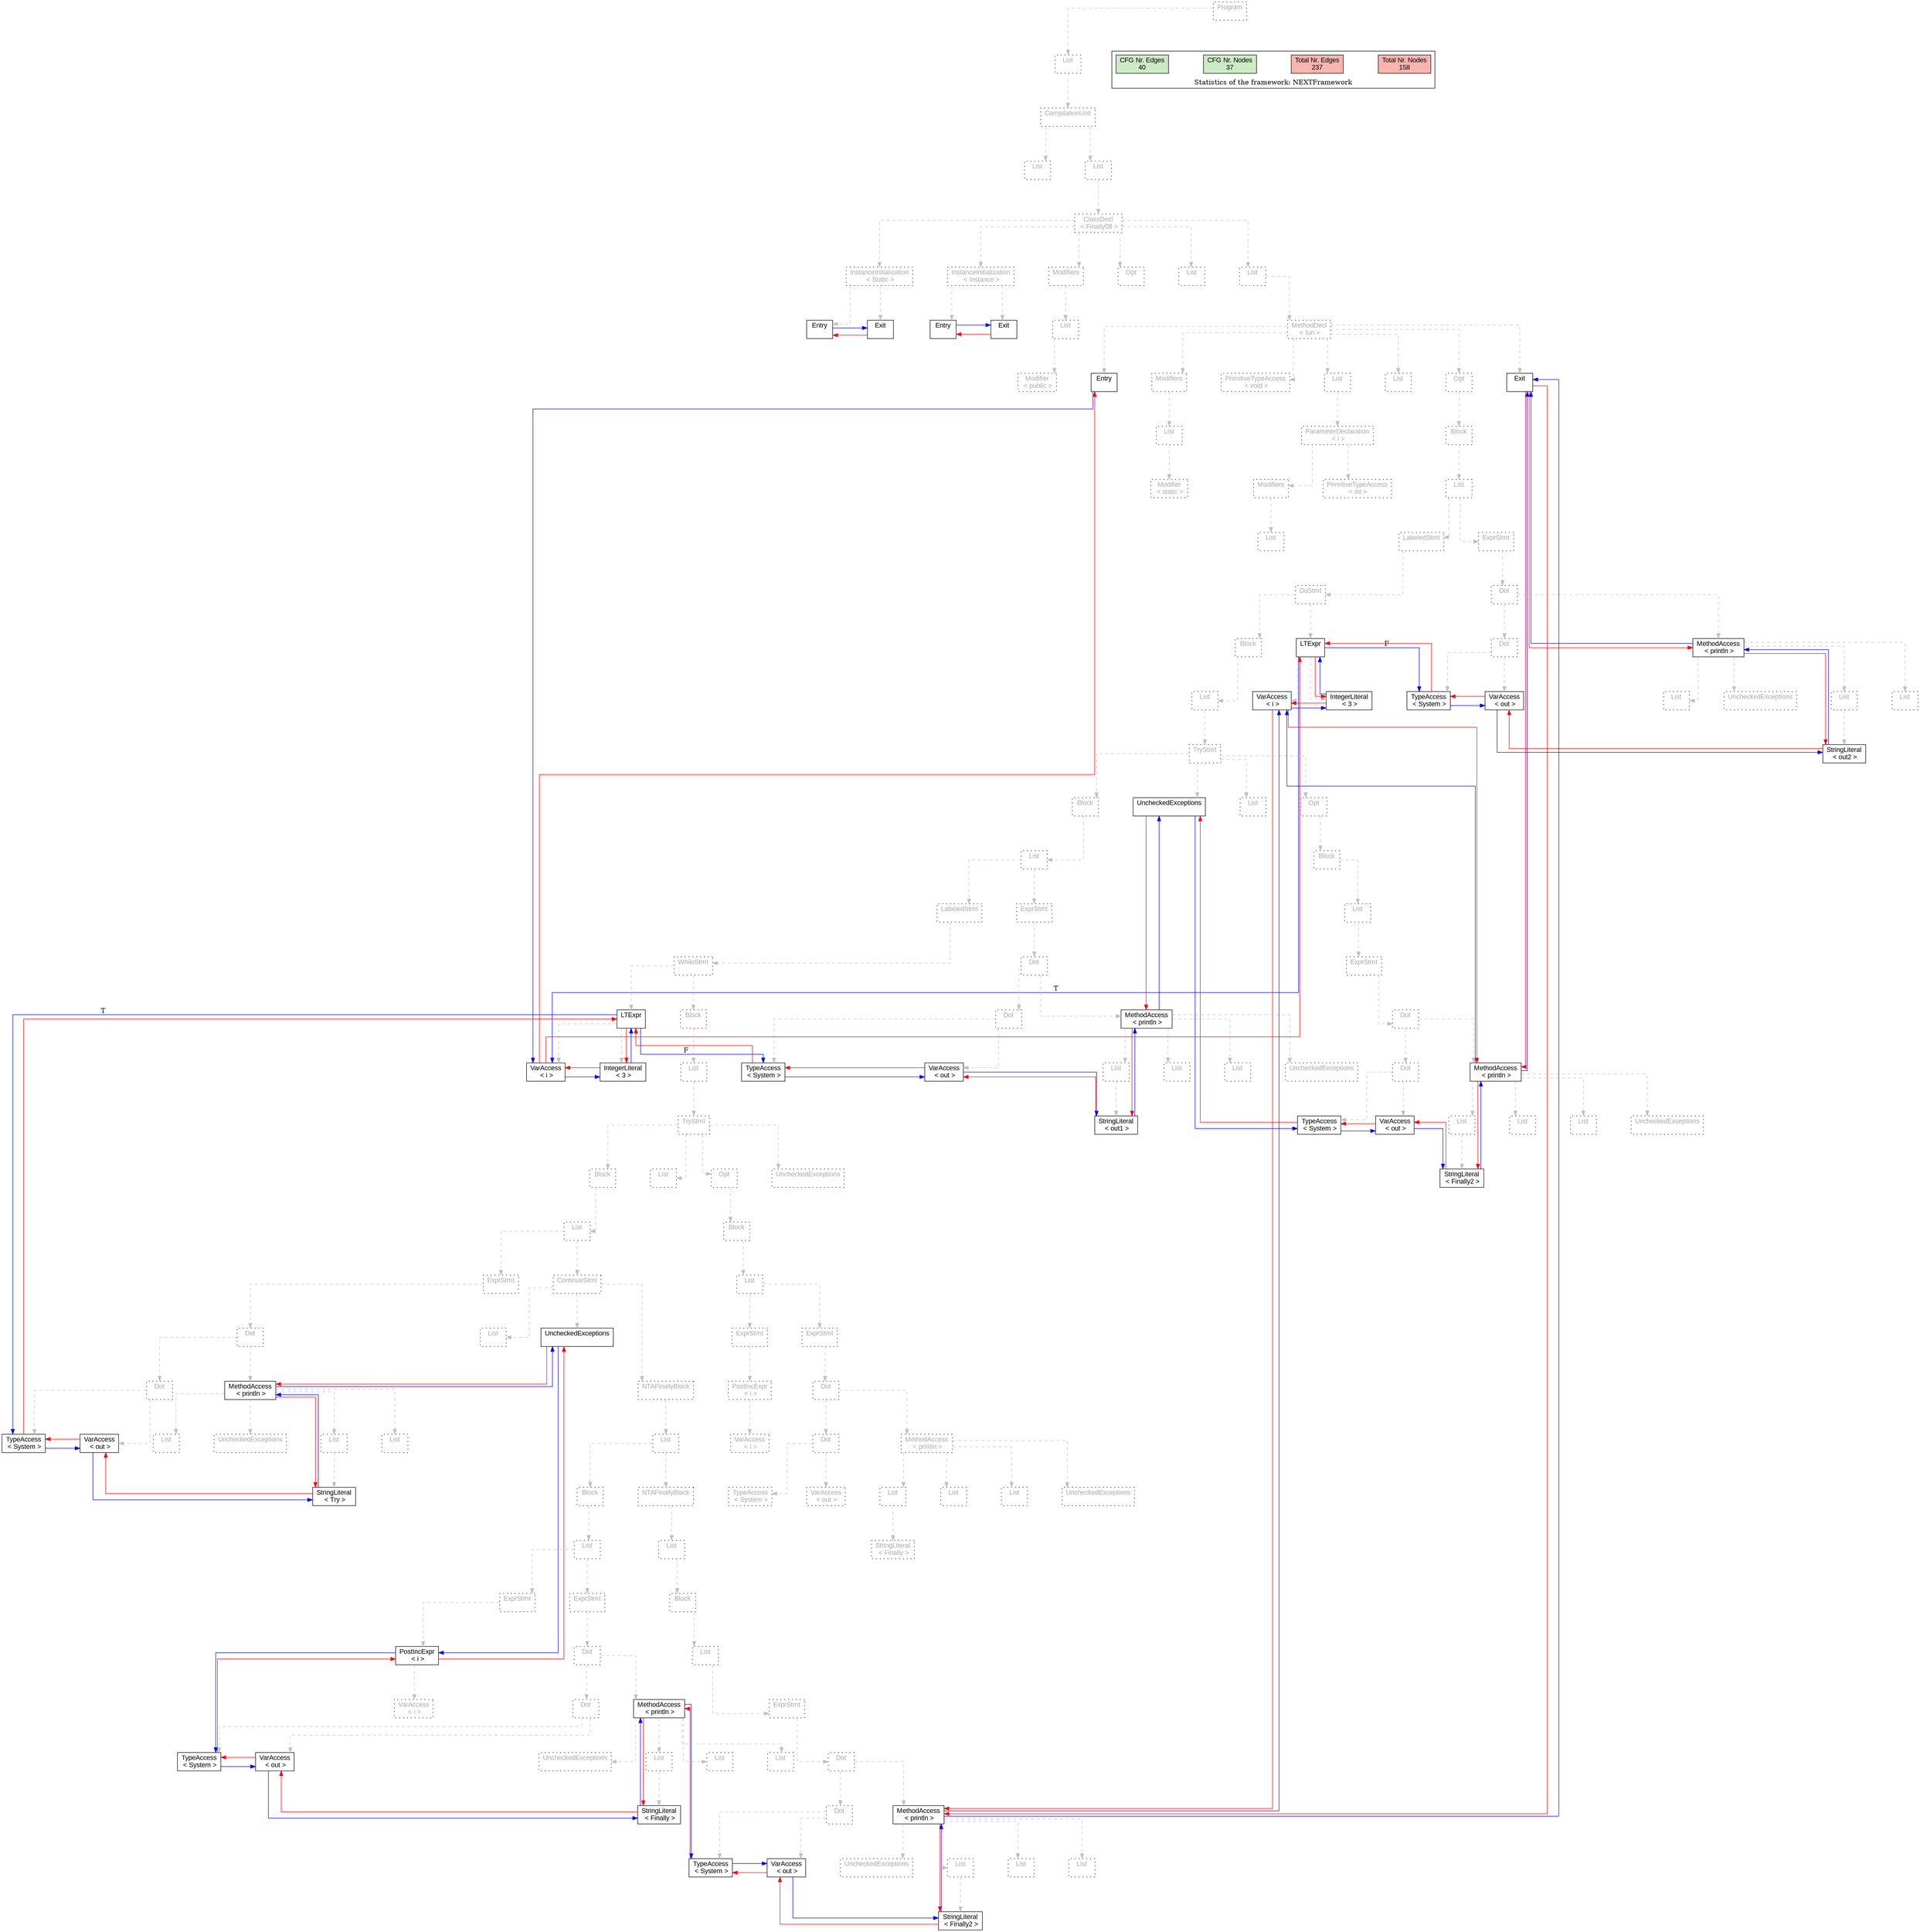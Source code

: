 digraph G {
graph [splines=ortho, nodesep="1", ranksep="1"]
node [shape=rect, fontname=Arial];
{ rank = same; "Program[0]"}
{ rank = same; "List[1]"}
{ rank = same; "CompilationUnit[2]"}
{ rank = same; "List[3]"; "List[4]"}
{ rank = same; "ClassDecl[5]"}
{ rank = same; "Modifiers[22]"; "Opt[25]"; "List[26]"; "List[27]"; "InstanceInitialization[6]"; "InstanceInitialization[14]"}
{ rank = same; "List[23]"; "MethodDecl[28]"; "Entry[7]"; "Exit[8]"; "Entry[15]"; "Exit[16]"}
{ rank = same; "Modifier[24]"; "Entry[29]"; "Modifiers[30]"; "PrimitiveTypeAccess[33]"; "List[34]"; "List[39]"; "Opt[40]"; "Exit[41]"}
{ rank = same; "List[31]"; "ParameterDeclaration[35]"; "Block[41]"}
{ rank = same; "Modifier[32]"; "Modifiers[36]"; "PrimitiveTypeAccess[38]"; "List[42]"}
{ rank = same; "List[37]"; "LabeledStmt[43]"; "ExprStmt[156]"}
{ rank = same; "DoStmt[44]"; "Dot[157]"}
{ rank = same; "Block[45]"; "LTExpr[153]"; "Dot[158]"; "MethodAccess[161]"}
{ rank = same; "List[46]"; "VarAccess[154]"; "IntegerLiteral[155]"; "TypeAccess[159]"; "VarAccess[160]"; "List[163]"; "List[165]"; "List[166]"; "UncheckedExceptions[162]"}
{ rank = same; "TryStmt[47]"; "StringLiteral[164]"}
{ rank = same; "Block[48]"; "List[137]"; "Opt[138]"; "UncheckedExceptions[152]"}
{ rank = same; "LabeledStmt[50]"; "ExprStmt[126]"; "List[140]"}
{ rank = same; "List[49]"; "Block[139]"}
{ rank = same; "LTExpr[52]"; "Block[55]"; "Dot[128]"; "MethodAccess[131]"; "Dot[142]"}
{ rank = same; "WhileStmt[51]"; "Dot[127]"; "ExprStmt[141]"}
{ rank = same; "TryStmt[57]"; "StringLiteral[134]"; "TypeAccess[144]"; "VarAccess[145]"; "List[148]"; "List[150]"; "List[151]"; "UncheckedExceptions[147]"}
{ rank = same; "VarAccess[53]"; "IntegerLiteral[54]"; "List[56]"; "TypeAccess[129]"; "VarAccess[130]"; "List[133]"; "List[135]"; "List[136]"; "UncheckedExceptions[132]"; "Dot[143]"; "MethodAccess[146]"}
{ rank = same; "List[59]"; "Block[109]"}
{ rank = same; "Block[58]"; "List[107]"; "Opt[108]"; "UncheckedExceptions[125]"; "StringLiteral[149]"}
{ rank = same; "Dot[61]"; "List[106]"; "UncheckedExceptions[72]"; "ExprStmt[111]"; "ExprStmt[114]"}
{ rank = same; "ExprStmt[60]"; "ContinueStmt[71]"; "List[110]"}
{ rank = same; "TypeAccess[63]"; "VarAccess[64]"; "List[67]"; "List[69]"; "List[70]"; "UncheckedExceptions[66]"; "List[74]"; "VarAccess[113]"; "Dot[116]"; "MethodAccess[119]"}
{ rank = same; "Dot[62]"; "MethodAccess[65]"; "NTAFinallyBlock[73]"; "PostIncExpr[112]"; "Dot[115]"}
{ rank = same; "List[76]"; "List[92]"; "StringLiteral[122]"}
{ rank = same; "StringLiteral[68]"; "Block[75]"; "NTAFinallyBlock[91]"; "TypeAccess[117]"; "VarAccess[118]"; "List[121]"; "List[123]"; "List[124]"; "UncheckedExceptions[120]"}
{ rank = same; "PostIncExpr[78]"; "Dot[81]"; "List[94]"}
{ rank = same; "ExprStmt[77]"; "ExprStmt[80]"; "Block[93]"}
{ rank = same; "StringLiteral[88]"; "Dot[97]"; "MethodAccess[100]"}
{ rank = same; "TypeAccess[98]"; "VarAccess[99]"; "List[102]"; "List[104]"; "List[105]"; "UncheckedExceptions[101]"}
{ rank = same; "VarAccess[79]"; "Dot[82]"; "MethodAccess[85]"; "ExprStmt[95]"}
{ rank = same; "TypeAccess[83]"; "VarAccess[84]"; "List[87]"; "List[89]"; "List[90]"; "UncheckedExceptions[86]"; "Dot[96]"}
{ rank = same; "StringLiteral[103]"}
"Program[0]" [label="Program\n ", style= dotted   fillcolor="#eeeeee" fontcolor="#aaaaaa"  ]
"List[1]" [label="List\n ", style= dotted   fillcolor="#eeeeee" fontcolor="#aaaaaa"  ]
"CompilationUnit[2]" [label="CompilationUnit\n ", style= dotted   fillcolor="#eeeeee" fontcolor="#aaaaaa"  ]
"List[3]" [label="List\n ", style= dotted   fillcolor="#eeeeee" fontcolor="#aaaaaa"  ]
"List[4]" [label="List\n ", style= dotted   fillcolor="#eeeeee" fontcolor="#aaaaaa"  ]
"ClassDecl[5]" [label="ClassDecl\n < Finally08 >", style= dotted   fillcolor="#eeeeee" fontcolor="#aaaaaa"  ]
"Modifiers[22]" [label="Modifiers\n ", style= dotted   fillcolor="#eeeeee" fontcolor="#aaaaaa"  ]
"List[23]" [label="List\n ", style= dotted   fillcolor="#eeeeee" fontcolor="#aaaaaa"  ]
"Modifier[24]" [label="Modifier\n < public >", style= dotted   fillcolor="#eeeeee" fontcolor="#aaaaaa"  ]
"Opt[25]" [label="Opt\n ", style= dotted   fillcolor="#eeeeee" fontcolor="#aaaaaa"  ]
"List[26]" [label="List\n ", style= dotted   fillcolor="#eeeeee" fontcolor="#aaaaaa"  ]
"List[27]" [label="List\n ", style= dotted   fillcolor="#eeeeee" fontcolor="#aaaaaa"  ]
"MethodDecl[28]" [label="MethodDecl\n < fun >", style= dotted   fillcolor="#eeeeee" fontcolor="#aaaaaa"  ]
"Entry[29]" [label="Entry\n ", fillcolor=white   style=filled  ]
"Modifiers[30]" [label="Modifiers\n ", style= dotted   fillcolor="#eeeeee" fontcolor="#aaaaaa"  ]
"List[31]" [label="List\n ", style= dotted   fillcolor="#eeeeee" fontcolor="#aaaaaa"  ]
"Modifier[32]" [label="Modifier\n < static >", style= dotted   fillcolor="#eeeeee" fontcolor="#aaaaaa"  ]
"PrimitiveTypeAccess[33]" [label="PrimitiveTypeAccess\n < void >", style= dotted   fillcolor="#eeeeee" fontcolor="#aaaaaa"  ]
"List[34]" [label="List\n ", style= dotted   fillcolor="#eeeeee" fontcolor="#aaaaaa"  ]
"ParameterDeclaration[35]" [label="ParameterDeclaration\n < i >", style= dotted   fillcolor="#eeeeee" fontcolor="#aaaaaa"  ]
"Modifiers[36]" [label="Modifiers\n ", style= dotted   fillcolor="#eeeeee" fontcolor="#aaaaaa"  ]
"List[37]" [label="List\n ", style= dotted   fillcolor="#eeeeee" fontcolor="#aaaaaa"  ]
"PrimitiveTypeAccess[38]" [label="PrimitiveTypeAccess\n < int >", style= dotted   fillcolor="#eeeeee" fontcolor="#aaaaaa"  ]
"List[39]" [label="List\n ", style= dotted   fillcolor="#eeeeee" fontcolor="#aaaaaa"  ]
"Opt[40]" [label="Opt\n ", style= dotted   fillcolor="#eeeeee" fontcolor="#aaaaaa"  ]
"Block[41]" [label="Block\n ", style= dotted   fillcolor="#eeeeee" fontcolor="#aaaaaa"  ]
"List[42]" [label="List\n ", style= dotted   fillcolor="#eeeeee" fontcolor="#aaaaaa"  ]
"LabeledStmt[43]" [label="LabeledStmt\n ", style= dotted   fillcolor="#eeeeee" fontcolor="#aaaaaa"  ]
"DoStmt[44]" [label="DoStmt\n ", style= dotted   fillcolor="#eeeeee" fontcolor="#aaaaaa"  ]
"Block[45]" [label="Block\n ", style= dotted   fillcolor="#eeeeee" fontcolor="#aaaaaa"  ]
"List[46]" [label="List\n ", style= dotted   fillcolor="#eeeeee" fontcolor="#aaaaaa"  ]
"TryStmt[47]" [label="TryStmt\n ", style= dotted   fillcolor="#eeeeee" fontcolor="#aaaaaa"  ]
"Block[48]" [label="Block\n ", style= dotted   fillcolor="#eeeeee" fontcolor="#aaaaaa"  ]
"List[49]" [label="List\n ", style= dotted   fillcolor="#eeeeee" fontcolor="#aaaaaa"  ]
"LabeledStmt[50]" [label="LabeledStmt\n ", style= dotted   fillcolor="#eeeeee" fontcolor="#aaaaaa"  ]
"WhileStmt[51]" [label="WhileStmt\n ", style= dotted   fillcolor="#eeeeee" fontcolor="#aaaaaa"  ]
"LTExpr[52]" [label="LTExpr\n ", fillcolor=white   style=filled  ]
"VarAccess[53]" [label="VarAccess\n < i >", fillcolor=white   style=filled  ]
"IntegerLiteral[54]" [label="IntegerLiteral\n < 3 >", fillcolor=white   style=filled  ]
"Block[55]" [label="Block\n ", style= dotted   fillcolor="#eeeeee" fontcolor="#aaaaaa"  ]
"List[56]" [label="List\n ", style= dotted   fillcolor="#eeeeee" fontcolor="#aaaaaa"  ]
"TryStmt[57]" [label="TryStmt\n ", style= dotted   fillcolor="#eeeeee" fontcolor="#aaaaaa"  ]
"Block[58]" [label="Block\n ", style= dotted   fillcolor="#eeeeee" fontcolor="#aaaaaa"  ]
"List[59]" [label="List\n ", style= dotted   fillcolor="#eeeeee" fontcolor="#aaaaaa"  ]
"ExprStmt[60]" [label="ExprStmt\n ", style= dotted   fillcolor="#eeeeee" fontcolor="#aaaaaa"  ]
"Dot[61]" [label="Dot\n ", style= dotted   fillcolor="#eeeeee" fontcolor="#aaaaaa"  ]
"Dot[62]" [label="Dot\n ", style= dotted   fillcolor="#eeeeee" fontcolor="#aaaaaa"  ]
"TypeAccess[63]" [label="TypeAccess\n < System >", fillcolor=white   style=filled  ]
"VarAccess[64]" [label="VarAccess\n < out >", fillcolor=white   style=filled  ]
"MethodAccess[65]" [label="MethodAccess\n < println >", fillcolor=white   style=filled  ]
"List[67]" [label="List\n ", style= dotted   fillcolor="#eeeeee" fontcolor="#aaaaaa"  ]
"StringLiteral[68]" [label="StringLiteral\n < Try >", fillcolor=white   style=filled  ]
"List[69]" [label="List\n ", style= dotted   fillcolor="#eeeeee" fontcolor="#aaaaaa"  ]
"List[70]" [label="List\n ", style= dotted   fillcolor="#eeeeee" fontcolor="#aaaaaa"  ]
"UncheckedExceptions[66]" [label="UncheckedExceptions\n ", style= dotted   fillcolor="#eeeeee" fontcolor="#aaaaaa"  ]
"ContinueStmt[71]" [label="ContinueStmt\n ", style= dotted   fillcolor="#eeeeee" fontcolor="#aaaaaa"  ]
"NTAFinallyBlock[73]" [label="NTAFinallyBlock\n ", style= dotted   fillcolor="#eeeeee" fontcolor="#aaaaaa"  ]
"List[74]" [label="List\n ", style= dotted   fillcolor="#eeeeee" fontcolor="#aaaaaa"  ]
"Block[75]" [label="Block\n ", style= dotted   fillcolor="#eeeeee" fontcolor="#aaaaaa"  ]
"List[76]" [label="List\n ", style= dotted   fillcolor="#eeeeee" fontcolor="#aaaaaa"  ]
"ExprStmt[77]" [label="ExprStmt\n ", style= dotted   fillcolor="#eeeeee" fontcolor="#aaaaaa"  ]
"PostIncExpr[78]" [label="PostIncExpr\n < i >", fillcolor=white   style=filled  ]
"VarAccess[79]" [label="VarAccess\n < i >", style= dotted   fillcolor="#eeeeee" fontcolor="#aaaaaa"  ]
"ExprStmt[80]" [label="ExprStmt\n ", style= dotted   fillcolor="#eeeeee" fontcolor="#aaaaaa"  ]
"Dot[81]" [label="Dot\n ", style= dotted   fillcolor="#eeeeee" fontcolor="#aaaaaa"  ]
"Dot[82]" [label="Dot\n ", style= dotted   fillcolor="#eeeeee" fontcolor="#aaaaaa"  ]
"TypeAccess[83]" [label="TypeAccess\n < System >", fillcolor=white   style=filled  ]
"VarAccess[84]" [label="VarAccess\n < out >", fillcolor=white   style=filled  ]
"MethodAccess[85]" [label="MethodAccess\n < println >", fillcolor=white   style=filled  ]
"List[87]" [label="List\n ", style= dotted   fillcolor="#eeeeee" fontcolor="#aaaaaa"  ]
"StringLiteral[88]" [label="StringLiteral\n < Finally >", fillcolor=white   style=filled  ]
"List[89]" [label="List\n ", style= dotted   fillcolor="#eeeeee" fontcolor="#aaaaaa"  ]
"List[90]" [label="List\n ", style= dotted   fillcolor="#eeeeee" fontcolor="#aaaaaa"  ]
"UncheckedExceptions[86]" [label="UncheckedExceptions\n ", style= dotted   fillcolor="#eeeeee" fontcolor="#aaaaaa"  ]
"NTAFinallyBlock[91]" [label="NTAFinallyBlock\n ", style= dotted   fillcolor="#eeeeee" fontcolor="#aaaaaa"  ]
"List[92]" [label="List\n ", style= dotted   fillcolor="#eeeeee" fontcolor="#aaaaaa"  ]
"Block[93]" [label="Block\n ", style= dotted   fillcolor="#eeeeee" fontcolor="#aaaaaa"  ]
"List[94]" [label="List\n ", style= dotted   fillcolor="#eeeeee" fontcolor="#aaaaaa"  ]
"ExprStmt[95]" [label="ExprStmt\n ", style= dotted   fillcolor="#eeeeee" fontcolor="#aaaaaa"  ]
"Dot[96]" [label="Dot\n ", style= dotted   fillcolor="#eeeeee" fontcolor="#aaaaaa"  ]
"Dot[97]" [label="Dot\n ", style= dotted   fillcolor="#eeeeee" fontcolor="#aaaaaa"  ]
"TypeAccess[98]" [label="TypeAccess\n < System >", fillcolor=white   style=filled  ]
"VarAccess[99]" [label="VarAccess\n < out >", fillcolor=white   style=filled  ]
"MethodAccess[100]" [label="MethodAccess\n < println >", fillcolor=white   style=filled  ]
"List[102]" [label="List\n ", style= dotted   fillcolor="#eeeeee" fontcolor="#aaaaaa"  ]
"StringLiteral[103]" [label="StringLiteral\n < Finally2 >", fillcolor=white   style=filled  ]
"List[104]" [label="List\n ", style= dotted   fillcolor="#eeeeee" fontcolor="#aaaaaa"  ]
"List[105]" [label="List\n ", style= dotted   fillcolor="#eeeeee" fontcolor="#aaaaaa"  ]
"UncheckedExceptions[101]" [label="UncheckedExceptions\n ", style= dotted   fillcolor="#eeeeee" fontcolor="#aaaaaa"  ]
"List[106]" [label="List\n ", style= dotted   fillcolor="#eeeeee" fontcolor="#aaaaaa"  ]
"UncheckedExceptions[72]" [label="UncheckedExceptions\n ", fillcolor=white   style=filled  ]
"List[107]" [label="List\n ", style= dotted   fillcolor="#eeeeee" fontcolor="#aaaaaa"  ]
"Opt[108]" [label="Opt\n ", style= dotted   fillcolor="#eeeeee" fontcolor="#aaaaaa"  ]
"Block[109]" [label="Block\n ", style= dotted   fillcolor="#eeeeee" fontcolor="#aaaaaa"  ]
"List[110]" [label="List\n ", style= dotted   fillcolor="#eeeeee" fontcolor="#aaaaaa"  ]
"ExprStmt[111]" [label="ExprStmt\n ", style= dotted   fillcolor="#eeeeee" fontcolor="#aaaaaa"  ]
"PostIncExpr[112]" [label="PostIncExpr\n < i >", style= dotted   fillcolor="#eeeeee" fontcolor="#aaaaaa"  ]
"VarAccess[113]" [label="VarAccess\n < i >", style= dotted   fillcolor="#eeeeee" fontcolor="#aaaaaa"  ]
"ExprStmt[114]" [label="ExprStmt\n ", style= dotted   fillcolor="#eeeeee" fontcolor="#aaaaaa"  ]
"Dot[115]" [label="Dot\n ", style= dotted   fillcolor="#eeeeee" fontcolor="#aaaaaa"  ]
"Dot[116]" [label="Dot\n ", style= dotted   fillcolor="#eeeeee" fontcolor="#aaaaaa"  ]
"TypeAccess[117]" [label="TypeAccess\n < System >", style= dotted   fillcolor="#eeeeee" fontcolor="#aaaaaa"  ]
"VarAccess[118]" [label="VarAccess\n < out >", style= dotted   fillcolor="#eeeeee" fontcolor="#aaaaaa"  ]
"MethodAccess[119]" [label="MethodAccess\n < println >", style= dotted   fillcolor="#eeeeee" fontcolor="#aaaaaa"  ]
"List[121]" [label="List\n ", style= dotted   fillcolor="#eeeeee" fontcolor="#aaaaaa"  ]
"StringLiteral[122]" [label="StringLiteral\n < Finally >", style= dotted   fillcolor="#eeeeee" fontcolor="#aaaaaa"  ]
"List[123]" [label="List\n ", style= dotted   fillcolor="#eeeeee" fontcolor="#aaaaaa"  ]
"List[124]" [label="List\n ", style= dotted   fillcolor="#eeeeee" fontcolor="#aaaaaa"  ]
"UncheckedExceptions[120]" [label="UncheckedExceptions\n ", style= dotted   fillcolor="#eeeeee" fontcolor="#aaaaaa"  ]
"UncheckedExceptions[125]" [label="UncheckedExceptions\n ", style= dotted   fillcolor="#eeeeee" fontcolor="#aaaaaa"  ]
"ExprStmt[126]" [label="ExprStmt\n ", style= dotted   fillcolor="#eeeeee" fontcolor="#aaaaaa"  ]
"Dot[127]" [label="Dot\n ", style= dotted   fillcolor="#eeeeee" fontcolor="#aaaaaa"  ]
"Dot[128]" [label="Dot\n ", style= dotted   fillcolor="#eeeeee" fontcolor="#aaaaaa"  ]
"TypeAccess[129]" [label="TypeAccess\n < System >", fillcolor=white   style=filled  ]
"VarAccess[130]" [label="VarAccess\n < out >", fillcolor=white   style=filled  ]
"MethodAccess[131]" [label="MethodAccess\n < println >", fillcolor=white   style=filled  ]
"List[133]" [label="List\n ", style= dotted   fillcolor="#eeeeee" fontcolor="#aaaaaa"  ]
"StringLiteral[134]" [label="StringLiteral\n < out1 >", fillcolor=white   style=filled  ]
"List[135]" [label="List\n ", style= dotted   fillcolor="#eeeeee" fontcolor="#aaaaaa"  ]
"List[136]" [label="List\n ", style= dotted   fillcolor="#eeeeee" fontcolor="#aaaaaa"  ]
"UncheckedExceptions[132]" [label="UncheckedExceptions\n ", style= dotted   fillcolor="#eeeeee" fontcolor="#aaaaaa"  ]
"List[137]" [label="List\n ", style= dotted   fillcolor="#eeeeee" fontcolor="#aaaaaa"  ]
"Opt[138]" [label="Opt\n ", style= dotted   fillcolor="#eeeeee" fontcolor="#aaaaaa"  ]
"Block[139]" [label="Block\n ", style= dotted   fillcolor="#eeeeee" fontcolor="#aaaaaa"  ]
"List[140]" [label="List\n ", style= dotted   fillcolor="#eeeeee" fontcolor="#aaaaaa"  ]
"ExprStmt[141]" [label="ExprStmt\n ", style= dotted   fillcolor="#eeeeee" fontcolor="#aaaaaa"  ]
"Dot[142]" [label="Dot\n ", style= dotted   fillcolor="#eeeeee" fontcolor="#aaaaaa"  ]
"Dot[143]" [label="Dot\n ", style= dotted   fillcolor="#eeeeee" fontcolor="#aaaaaa"  ]
"TypeAccess[144]" [label="TypeAccess\n < System >", fillcolor=white   style=filled  ]
"VarAccess[145]" [label="VarAccess\n < out >", fillcolor=white   style=filled  ]
"MethodAccess[146]" [label="MethodAccess\n < println >", fillcolor=white   style=filled  ]
"List[148]" [label="List\n ", style= dotted   fillcolor="#eeeeee" fontcolor="#aaaaaa"  ]
"StringLiteral[149]" [label="StringLiteral\n < Finally2 >", fillcolor=white   style=filled  ]
"List[150]" [label="List\n ", style= dotted   fillcolor="#eeeeee" fontcolor="#aaaaaa"  ]
"List[151]" [label="List\n ", style= dotted   fillcolor="#eeeeee" fontcolor="#aaaaaa"  ]
"UncheckedExceptions[147]" [label="UncheckedExceptions\n ", style= dotted   fillcolor="#eeeeee" fontcolor="#aaaaaa"  ]
"UncheckedExceptions[152]" [label="UncheckedExceptions\n ", fillcolor=white   style=filled  ]
"LTExpr[153]" [label="LTExpr\n ", fillcolor=white   style=filled  ]
"VarAccess[154]" [label="VarAccess\n < i >", fillcolor=white   style=filled  ]
"IntegerLiteral[155]" [label="IntegerLiteral\n < 3 >", fillcolor=white   style=filled  ]
"ExprStmt[156]" [label="ExprStmt\n ", style= dotted   fillcolor="#eeeeee" fontcolor="#aaaaaa"  ]
"Dot[157]" [label="Dot\n ", style= dotted   fillcolor="#eeeeee" fontcolor="#aaaaaa"  ]
"Dot[158]" [label="Dot\n ", style= dotted   fillcolor="#eeeeee" fontcolor="#aaaaaa"  ]
"TypeAccess[159]" [label="TypeAccess\n < System >", fillcolor=white   style=filled  ]
"VarAccess[160]" [label="VarAccess\n < out >", fillcolor=white   style=filled  ]
"MethodAccess[161]" [label="MethodAccess\n < println >", fillcolor=white   style=filled  ]
"List[163]" [label="List\n ", style= dotted   fillcolor="#eeeeee" fontcolor="#aaaaaa"  ]
"StringLiteral[164]" [label="StringLiteral\n < out2 >", fillcolor=white   style=filled  ]
"List[165]" [label="List\n ", style= dotted   fillcolor="#eeeeee" fontcolor="#aaaaaa"  ]
"List[166]" [label="List\n ", style= dotted   fillcolor="#eeeeee" fontcolor="#aaaaaa"  ]
"UncheckedExceptions[162]" [label="UncheckedExceptions\n ", style= dotted   fillcolor="#eeeeee" fontcolor="#aaaaaa"  ]
"Exit[41]" [label="Exit\n ", fillcolor=white   style=filled  ]
"InstanceInitialization[6]" [label="InstanceInitialization\n < Instance >", style= dotted   fillcolor="#eeeeee" fontcolor="#aaaaaa"  ]
"Entry[7]" [label="Entry\n ", fillcolor=white   style=filled  ]
"Exit[8]" [label="Exit\n ", fillcolor=white   style=filled  ]
"InstanceInitialization[14]" [label="InstanceInitialization\n < Static >", style= dotted   fillcolor="#eeeeee" fontcolor="#aaaaaa"  ]
"Entry[15]" [label="Entry\n ", fillcolor=white   style=filled  ]
"Exit[16]" [label="Exit\n ", fillcolor=white   style=filled  ]
"CompilationUnit[2]" -> "List[3]" [style=dashed, color=gray]
"List[23]" -> "Modifier[24]" [style=dashed, color=gray]
"Modifiers[22]" -> "List[23]" [style=dashed, color=gray]
"ClassDecl[5]" -> "Modifiers[22]" [style=dashed, color=gray]
"ClassDecl[5]" -> "Opt[25]" [style=dashed, color=gray]
"ClassDecl[5]" -> "List[26]" [style=dashed, color=gray]
"MethodDecl[28]" -> "Entry[29]" [style=dashed, color=gray]
"List[31]" -> "Modifier[32]" [style=dashed, color=gray]
"Modifiers[30]" -> "List[31]" [style=dashed, color=gray]
"MethodDecl[28]" -> "Modifiers[30]" [style=dashed, color=gray]
"MethodDecl[28]" -> "PrimitiveTypeAccess[33]" [style=dashed, color=gray]
"Modifiers[36]" -> "List[37]" [style=dashed, color=gray]
"ParameterDeclaration[35]" -> "Modifiers[36]" [style=dashed, color=gray]
"ParameterDeclaration[35]" -> "PrimitiveTypeAccess[38]" [style=dashed, color=gray]
"List[34]" -> "ParameterDeclaration[35]" [style=dashed, color=gray]
"MethodDecl[28]" -> "List[34]" [style=dashed, color=gray]
"MethodDecl[28]" -> "List[39]" [style=dashed, color=gray]
"LTExpr[52]" -> "VarAccess[53]" [style=dashed, color=gray]
"LTExpr[52]" -> "IntegerLiteral[54]" [style=dashed, color=gray]
"WhileStmt[51]" -> "LTExpr[52]" [style=dashed, color=gray]
"Dot[62]" -> "TypeAccess[63]" [style=dashed, color=gray]
"Dot[62]" -> "VarAccess[64]" [style=dashed, color=gray]
"Dot[61]" -> "Dot[62]" [style=dashed, color=gray]
"List[67]" -> "StringLiteral[68]" [style=dashed, color=gray]
"MethodAccess[65]" -> "List[67]" [style=dashed, color=gray]
"MethodAccess[65]" -> "List[69]" [style=dashed, color=gray]
"MethodAccess[65]" -> "List[70]" [style=dashed, color=gray]
"MethodAccess[65]" -> "UncheckedExceptions[66]" [style=dashed, color=gray]
"Dot[61]" -> "MethodAccess[65]" [style=dashed, color=gray]
"ExprStmt[60]" -> "Dot[61]" [style=dashed, color=gray]
"List[59]" -> "ExprStmt[60]" [style=dashed, color=gray]
"PostIncExpr[78]" -> "VarAccess[79]" [style=dashed, color=gray]
"ExprStmt[77]" -> "PostIncExpr[78]" [style=dashed, color=gray]
"List[76]" -> "ExprStmt[77]" [style=dashed, color=gray]
"Dot[82]" -> "TypeAccess[83]" [style=dashed, color=gray]
"Dot[82]" -> "VarAccess[84]" [style=dashed, color=gray]
"Dot[81]" -> "Dot[82]" [style=dashed, color=gray]
"List[87]" -> "StringLiteral[88]" [style=dashed, color=gray]
"MethodAccess[85]" -> "List[87]" [style=dashed, color=gray]
"MethodAccess[85]" -> "List[89]" [style=dashed, color=gray]
"MethodAccess[85]" -> "List[90]" [style=dashed, color=gray]
"MethodAccess[85]" -> "UncheckedExceptions[86]" [style=dashed, color=gray]
"Dot[81]" -> "MethodAccess[85]" [style=dashed, color=gray]
"ExprStmt[80]" -> "Dot[81]" [style=dashed, color=gray]
"List[76]" -> "ExprStmt[80]" [style=dashed, color=gray]
"Block[75]" -> "List[76]" [style=dashed, color=gray]
"List[74]" -> "Block[75]" [style=dashed, color=gray]
"Dot[97]" -> "TypeAccess[98]" [style=dashed, color=gray]
"Dot[97]" -> "VarAccess[99]" [style=dashed, color=gray]
"Dot[96]" -> "Dot[97]" [style=dashed, color=gray]
"List[102]" -> "StringLiteral[103]" [style=dashed, color=gray]
"MethodAccess[100]" -> "List[102]" [style=dashed, color=gray]
"MethodAccess[100]" -> "List[104]" [style=dashed, color=gray]
"MethodAccess[100]" -> "List[105]" [style=dashed, color=gray]
"MethodAccess[100]" -> "UncheckedExceptions[101]" [style=dashed, color=gray]
"Dot[96]" -> "MethodAccess[100]" [style=dashed, color=gray]
"ExprStmt[95]" -> "Dot[96]" [style=dashed, color=gray]
"List[94]" -> "ExprStmt[95]" [style=dashed, color=gray]
"Block[93]" -> "List[94]" [style=dashed, color=gray]
"List[92]" -> "Block[93]" [style=dashed, color=gray]
"NTAFinallyBlock[91]" -> "List[92]" [style=dashed, color=gray]
"List[74]" -> "NTAFinallyBlock[91]" [style=dashed, color=gray]
"NTAFinallyBlock[73]" -> "List[74]" [style=dashed, color=gray]
"ContinueStmt[71]" -> "NTAFinallyBlock[73]" [style=dashed, color=gray]
"ContinueStmt[71]" -> "List[106]" [style=dashed, color=gray]
"ContinueStmt[71]" -> "UncheckedExceptions[72]" [style=dashed, color=gray]
"List[59]" -> "ContinueStmt[71]" [style=dashed, color=gray]
"Block[58]" -> "List[59]" [style=dashed, color=gray]
"TryStmt[57]" -> "Block[58]" [style=dashed, color=gray]
"TryStmt[57]" -> "List[107]" [style=dashed, color=gray]
"PostIncExpr[112]" -> "VarAccess[113]" [style=dashed, color=gray]
"ExprStmt[111]" -> "PostIncExpr[112]" [style=dashed, color=gray]
"List[110]" -> "ExprStmt[111]" [style=dashed, color=gray]
"Dot[116]" -> "TypeAccess[117]" [style=dashed, color=gray]
"Dot[116]" -> "VarAccess[118]" [style=dashed, color=gray]
"Dot[115]" -> "Dot[116]" [style=dashed, color=gray]
"List[121]" -> "StringLiteral[122]" [style=dashed, color=gray]
"MethodAccess[119]" -> "List[121]" [style=dashed, color=gray]
"MethodAccess[119]" -> "List[123]" [style=dashed, color=gray]
"MethodAccess[119]" -> "List[124]" [style=dashed, color=gray]
"MethodAccess[119]" -> "UncheckedExceptions[120]" [style=dashed, color=gray]
"Dot[115]" -> "MethodAccess[119]" [style=dashed, color=gray]
"ExprStmt[114]" -> "Dot[115]" [style=dashed, color=gray]
"List[110]" -> "ExprStmt[114]" [style=dashed, color=gray]
"Block[109]" -> "List[110]" [style=dashed, color=gray]
"Opt[108]" -> "Block[109]" [style=dashed, color=gray]
"TryStmt[57]" -> "Opt[108]" [style=dashed, color=gray]
"TryStmt[57]" -> "UncheckedExceptions[125]" [style=dashed, color=gray]
"List[56]" -> "TryStmt[57]" [style=dashed, color=gray]
"Block[55]" -> "List[56]" [style=dashed, color=gray]
"WhileStmt[51]" -> "Block[55]" [style=dashed, color=gray]
"LabeledStmt[50]" -> "WhileStmt[51]" [style=dashed, color=gray]
"List[49]" -> "LabeledStmt[50]" [style=dashed, color=gray]
"Dot[128]" -> "TypeAccess[129]" [style=dashed, color=gray]
"Dot[128]" -> "VarAccess[130]" [style=dashed, color=gray]
"Dot[127]" -> "Dot[128]" [style=dashed, color=gray]
"List[133]" -> "StringLiteral[134]" [style=dashed, color=gray]
"MethodAccess[131]" -> "List[133]" [style=dashed, color=gray]
"MethodAccess[131]" -> "List[135]" [style=dashed, color=gray]
"MethodAccess[131]" -> "List[136]" [style=dashed, color=gray]
"MethodAccess[131]" -> "UncheckedExceptions[132]" [style=dashed, color=gray]
"Dot[127]" -> "MethodAccess[131]" [style=dashed, color=gray]
"ExprStmt[126]" -> "Dot[127]" [style=dashed, color=gray]
"List[49]" -> "ExprStmt[126]" [style=dashed, color=gray]
"Block[48]" -> "List[49]" [style=dashed, color=gray]
"TryStmt[47]" -> "Block[48]" [style=dashed, color=gray]
"TryStmt[47]" -> "List[137]" [style=dashed, color=gray]
"Dot[143]" -> "TypeAccess[144]" [style=dashed, color=gray]
"Dot[143]" -> "VarAccess[145]" [style=dashed, color=gray]
"Dot[142]" -> "Dot[143]" [style=dashed, color=gray]
"List[148]" -> "StringLiteral[149]" [style=dashed, color=gray]
"MethodAccess[146]" -> "List[148]" [style=dashed, color=gray]
"MethodAccess[146]" -> "List[150]" [style=dashed, color=gray]
"MethodAccess[146]" -> "List[151]" [style=dashed, color=gray]
"MethodAccess[146]" -> "UncheckedExceptions[147]" [style=dashed, color=gray]
"Dot[142]" -> "MethodAccess[146]" [style=dashed, color=gray]
"ExprStmt[141]" -> "Dot[142]" [style=dashed, color=gray]
"List[140]" -> "ExprStmt[141]" [style=dashed, color=gray]
"Block[139]" -> "List[140]" [style=dashed, color=gray]
"Opt[138]" -> "Block[139]" [style=dashed, color=gray]
"TryStmt[47]" -> "Opt[138]" [style=dashed, color=gray]
"TryStmt[47]" -> "UncheckedExceptions[152]" [style=dashed, color=gray]
"List[46]" -> "TryStmt[47]" [style=dashed, color=gray]
"Block[45]" -> "List[46]" [style=dashed, color=gray]
"DoStmt[44]" -> "Block[45]" [style=dashed, color=gray]
"LTExpr[153]" -> "VarAccess[154]" [style=dashed, color=gray]
"LTExpr[153]" -> "IntegerLiteral[155]" [style=dashed, color=gray]
"DoStmt[44]" -> "LTExpr[153]" [style=dashed, color=gray]
"LabeledStmt[43]" -> "DoStmt[44]" [style=dashed, color=gray]
"List[42]" -> "LabeledStmt[43]" [style=dashed, color=gray]
"Dot[158]" -> "TypeAccess[159]" [style=dashed, color=gray]
"Dot[158]" -> "VarAccess[160]" [style=dashed, color=gray]
"Dot[157]" -> "Dot[158]" [style=dashed, color=gray]
"List[163]" -> "StringLiteral[164]" [style=dashed, color=gray]
"MethodAccess[161]" -> "List[163]" [style=dashed, color=gray]
"MethodAccess[161]" -> "List[165]" [style=dashed, color=gray]
"MethodAccess[161]" -> "List[166]" [style=dashed, color=gray]
"MethodAccess[161]" -> "UncheckedExceptions[162]" [style=dashed, color=gray]
"Dot[157]" -> "MethodAccess[161]" [style=dashed, color=gray]
"ExprStmt[156]" -> "Dot[157]" [style=dashed, color=gray]
"List[42]" -> "ExprStmt[156]" [style=dashed, color=gray]
"Block[41]" -> "List[42]" [style=dashed, color=gray]
"Opt[40]" -> "Block[41]" [style=dashed, color=gray]
"MethodDecl[28]" -> "Opt[40]" [style=dashed, color=gray]
"MethodDecl[28]" -> "Exit[41]" [style=dashed, color=gray]
"List[27]" -> "MethodDecl[28]" [style=dashed, color=gray]
"ClassDecl[5]" -> "List[27]" [style=dashed, color=gray]
"InstanceInitialization[6]" -> "Entry[7]" [style=dashed, color=gray]
"InstanceInitialization[6]" -> "Exit[8]" [style=dashed, color=gray]
"InstanceInitialization[14]" -> "Entry[15]" [style=dashed, color=gray]
"InstanceInitialization[14]" -> "Exit[16]" [style=dashed, color=gray]
"ClassDecl[5]" -> "InstanceInitialization[6]" [style=dashed, color=gray]
"ClassDecl[5]" -> "InstanceInitialization[14]" [style=dashed, color=gray]
"List[4]" -> "ClassDecl[5]" [style=dashed, color=gray]
"CompilationUnit[2]" -> "List[4]" [style=dashed, color=gray]
"List[1]" -> "CompilationUnit[2]" [style=dashed, color=gray]
"Program[0]" -> "List[1]" [style=dashed, color=gray]
"Exit[16]" -> "Entry[15]" [color=red, constraint=false]
"Entry[15]" -> "Exit[16]" [color=blue, constraint=false, xlabel=" "] 
"Exit[8]" -> "Entry[7]" [color=red, constraint=false]
"Entry[7]" -> "Exit[8]" [color=blue, constraint=false, xlabel=" "] 
"Exit[41]" -> "MethodAccess[100]" [color=red, constraint=false]
"Exit[41]" -> "MethodAccess[146]" [color=red, constraint=false]
"Exit[41]" -> "MethodAccess[161]" [color=red, constraint=false]
"MethodAccess[161]" -> "Exit[41]" [color=blue, constraint=false, xlabel=" "] 
"MethodAccess[161]" -> "StringLiteral[164]" [color=red, constraint=false]
"StringLiteral[164]" -> "MethodAccess[161]" [color=blue, constraint=false, xlabel=" "] 
"StringLiteral[164]" -> "VarAccess[160]" [color=red, constraint=false]
"VarAccess[160]" -> "StringLiteral[164]" [color=blue, constraint=false, xlabel=" "] 
"VarAccess[160]" -> "TypeAccess[159]" [color=red, constraint=false]
"TypeAccess[159]" -> "VarAccess[160]" [color=blue, constraint=false, xlabel=" "] 
"TypeAccess[159]" -> "LTExpr[153]" [color=red, constraint=false]
"LTExpr[153]" -> "VarAccess[53]" [color=blue, constraint=false, xlabel="T "] 
"LTExpr[153]" -> "TypeAccess[159]" [color=blue, constraint=false, xlabel="F "] 
"LTExpr[153]" -> "IntegerLiteral[155]" [color=red, constraint=false]
"IntegerLiteral[155]" -> "LTExpr[153]" [color=blue, constraint=false, xlabel=" "] 
"IntegerLiteral[155]" -> "VarAccess[154]" [color=red, constraint=false]
"VarAccess[154]" -> "IntegerLiteral[155]" [color=blue, constraint=false, xlabel=" "] 
"VarAccess[154]" -> "MethodAccess[100]" [color=red, constraint=false]
"VarAccess[154]" -> "MethodAccess[146]" [color=red, constraint=false]
"MethodAccess[100]" -> "VarAccess[154]" [color=blue, constraint=false, xlabel=" "] 
"MethodAccess[100]" -> "Exit[41]" [color=blue, constraint=false, xlabel=" "] 
"MethodAccess[100]" -> "StringLiteral[103]" [color=red, constraint=false]
"StringLiteral[103]" -> "MethodAccess[100]" [color=blue, constraint=false, xlabel=" "] 
"StringLiteral[103]" -> "VarAccess[99]" [color=red, constraint=false]
"VarAccess[99]" -> "StringLiteral[103]" [color=blue, constraint=false, xlabel=" "] 
"VarAccess[99]" -> "TypeAccess[98]" [color=red, constraint=false]
"TypeAccess[98]" -> "VarAccess[99]" [color=blue, constraint=false, xlabel=" "] 
"TypeAccess[98]" -> "MethodAccess[85]" [color=red, constraint=false]
"MethodAccess[85]" -> "TypeAccess[98]" [color=blue, constraint=false, xlabel=" "] 
"MethodAccess[85]" -> "StringLiteral[88]" [color=red, constraint=false]
"StringLiteral[88]" -> "MethodAccess[85]" [color=blue, constraint=false, xlabel=" "] 
"StringLiteral[88]" -> "VarAccess[84]" [color=red, constraint=false]
"VarAccess[84]" -> "StringLiteral[88]" [color=blue, constraint=false, xlabel=" "] 
"VarAccess[84]" -> "TypeAccess[83]" [color=red, constraint=false]
"TypeAccess[83]" -> "VarAccess[84]" [color=blue, constraint=false, xlabel=" "] 
"TypeAccess[83]" -> "PostIncExpr[78]" [color=red, constraint=false]
"PostIncExpr[78]" -> "TypeAccess[83]" [color=blue, constraint=false, xlabel=" "] 
"PostIncExpr[78]" -> "UncheckedExceptions[72]" [color=red, constraint=false]
"UncheckedExceptions[72]" -> "PostIncExpr[78]" [color=blue, constraint=false, xlabel=" "] 
"UncheckedExceptions[72]" -> "MethodAccess[65]" [color=red, constraint=false]
"MethodAccess[65]" -> "UncheckedExceptions[72]" [color=blue, constraint=false, xlabel=" "] 
"MethodAccess[65]" -> "StringLiteral[68]" [color=red, constraint=false]
"StringLiteral[68]" -> "MethodAccess[65]" [color=blue, constraint=false, xlabel=" "] 
"StringLiteral[68]" -> "VarAccess[64]" [color=red, constraint=false]
"VarAccess[64]" -> "StringLiteral[68]" [color=blue, constraint=false, xlabel=" "] 
"VarAccess[64]" -> "TypeAccess[63]" [color=red, constraint=false]
"TypeAccess[63]" -> "VarAccess[64]" [color=blue, constraint=false, xlabel=" "] 
"TypeAccess[63]" -> "LTExpr[52]" [color=red, constraint=false]
"MethodAccess[146]" -> "VarAccess[154]" [color=blue, constraint=false, xlabel=" "] 
"MethodAccess[146]" -> "Exit[41]" [color=blue, constraint=false, xlabel=" "] 
"MethodAccess[146]" -> "StringLiteral[149]" [color=red, constraint=false]
"StringLiteral[149]" -> "MethodAccess[146]" [color=blue, constraint=false, xlabel=" "] 
"StringLiteral[149]" -> "VarAccess[145]" [color=red, constraint=false]
"VarAccess[145]" -> "StringLiteral[149]" [color=blue, constraint=false, xlabel=" "] 
"VarAccess[145]" -> "TypeAccess[144]" [color=red, constraint=false]
"TypeAccess[144]" -> "VarAccess[145]" [color=blue, constraint=false, xlabel=" "] 
"TypeAccess[144]" -> "UncheckedExceptions[152]" [color=red, constraint=false]
"UncheckedExceptions[152]" -> "TypeAccess[144]" [color=blue, constraint=false, xlabel=" "] 
"UncheckedExceptions[152]" -> "MethodAccess[131]" [color=red, constraint=false]
"MethodAccess[131]" -> "UncheckedExceptions[152]" [color=blue, constraint=false, xlabel=" "] 
"MethodAccess[131]" -> "StringLiteral[134]" [color=red, constraint=false]
"StringLiteral[134]" -> "MethodAccess[131]" [color=blue, constraint=false, xlabel=" "] 
"StringLiteral[134]" -> "VarAccess[130]" [color=red, constraint=false]
"VarAccess[130]" -> "StringLiteral[134]" [color=blue, constraint=false, xlabel=" "] 
"VarAccess[130]" -> "TypeAccess[129]" [color=red, constraint=false]
"TypeAccess[129]" -> "VarAccess[130]" [color=blue, constraint=false, xlabel=" "] 
"TypeAccess[129]" -> "LTExpr[52]" [color=red, constraint=false]
"LTExpr[52]" -> "TypeAccess[63]" [color=blue, constraint=false, xlabel="T "] 
"LTExpr[52]" -> "TypeAccess[129]" [color=blue, constraint=false, xlabel="F "] 
"LTExpr[52]" -> "IntegerLiteral[54]" [color=red, constraint=false]
"IntegerLiteral[54]" -> "LTExpr[52]" [color=blue, constraint=false, xlabel=" "] 
"IntegerLiteral[54]" -> "VarAccess[53]" [color=red, constraint=false]
"VarAccess[53]" -> "IntegerLiteral[54]" [color=blue, constraint=false, xlabel=" "] 
"VarAccess[53]" -> "Entry[29]" [color=red, constraint=false]
"VarAccess[53]" -> "LTExpr[153]" [color=red, constraint=false]
"Entry[29]" -> "VarAccess[53]" [color=blue, constraint=false, xlabel=" "] 
"List[3]" -> "List[4]" [style=invis]
"InstanceInitialization[14]" -> "InstanceInitialization[6]" -> "Modifiers[22]" -> "Opt[25]" -> "List[26]" -> "List[27]" [style=invis]
"Entry[29]" -> "Modifiers[30]" -> "PrimitiveTypeAccess[33]" -> "List[34]" -> "List[39]" -> "Opt[40]" -> "Exit[41]" [style=invis]
"Modifiers[36]" -> "PrimitiveTypeAccess[38]" [style=invis]
"LabeledStmt[43]" -> "ExprStmt[156]" [style=invis]
"Block[45]" -> "LTExpr[153]" [style=invis]
"Block[48]" -> "List[137]" -> "Opt[138]" [style=invis]
"LabeledStmt[50]" -> "ExprStmt[126]" [style=invis]
"LTExpr[52]" -> "Block[55]" [style=invis]
"VarAccess[53]" -> "IntegerLiteral[54]" [style=invis]
"Block[58]" -> "List[107]" -> "Opt[108]" [style=invis]
"ExprStmt[60]" -> "ContinueStmt[71]" [style=invis]
"Dot[62]" -> "MethodAccess[65]" [style=invis]
"TypeAccess[63]" -> "VarAccess[64]" [style=invis]
"Block[75]" -> "NTAFinallyBlock[91]" [style=invis]
"ExprStmt[77]" -> "ExprStmt[80]" [style=invis]
"Dot[82]" -> "MethodAccess[85]" [style=invis]
"TypeAccess[83]" -> "VarAccess[84]" [style=invis]
"Dot[97]" -> "MethodAccess[100]" [style=invis]
"TypeAccess[98]" -> "VarAccess[99]" [style=invis]
"ExprStmt[111]" -> "ExprStmt[114]" [style=invis]
"Dot[116]" -> "MethodAccess[119]" [style=invis]
"TypeAccess[117]" -> "VarAccess[118]" [style=invis]
"Dot[128]" -> "MethodAccess[131]" [style=invis]
"TypeAccess[129]" -> "VarAccess[130]" [style=invis]
"Dot[143]" -> "MethodAccess[146]" [style=invis]
"TypeAccess[144]" -> "VarAccess[145]" [style=invis]
"VarAccess[154]" -> "IntegerLiteral[155]" [style=invis]
"Dot[158]" -> "MethodAccess[161]" [style=invis]
"TypeAccess[159]" -> "VarAccess[160]" [style=invis]
"Entry[7]" -> "Exit[8]" [style=invis]
"Entry[15]" -> "Exit[16]" [style=invis]

subgraph cluster_legend {
{node [style=filled, fillcolor=1, colorscheme="pastel13"]
Nodes [label="Total Nr. Nodes
158", fillcolor=1]
Edges [label="Total Nr. Edges
237", fillcolor=1]
NodesCFG [label="CFG Nr. Nodes
37", fillcolor=3]
EdgesCFG [label="CFG Nr. Edges
40", fillcolor=3]
Nodes-> "Program[0]" -> NodesCFG  [style="invis"]
Edges -> "Program[0]" ->EdgesCFG [style="invis"]}
label = "Statistics of the framework: NEXTFramework"
style="solid"
ranksep=0.05
nodesep=0.01
labelloc = b
len=2
}}